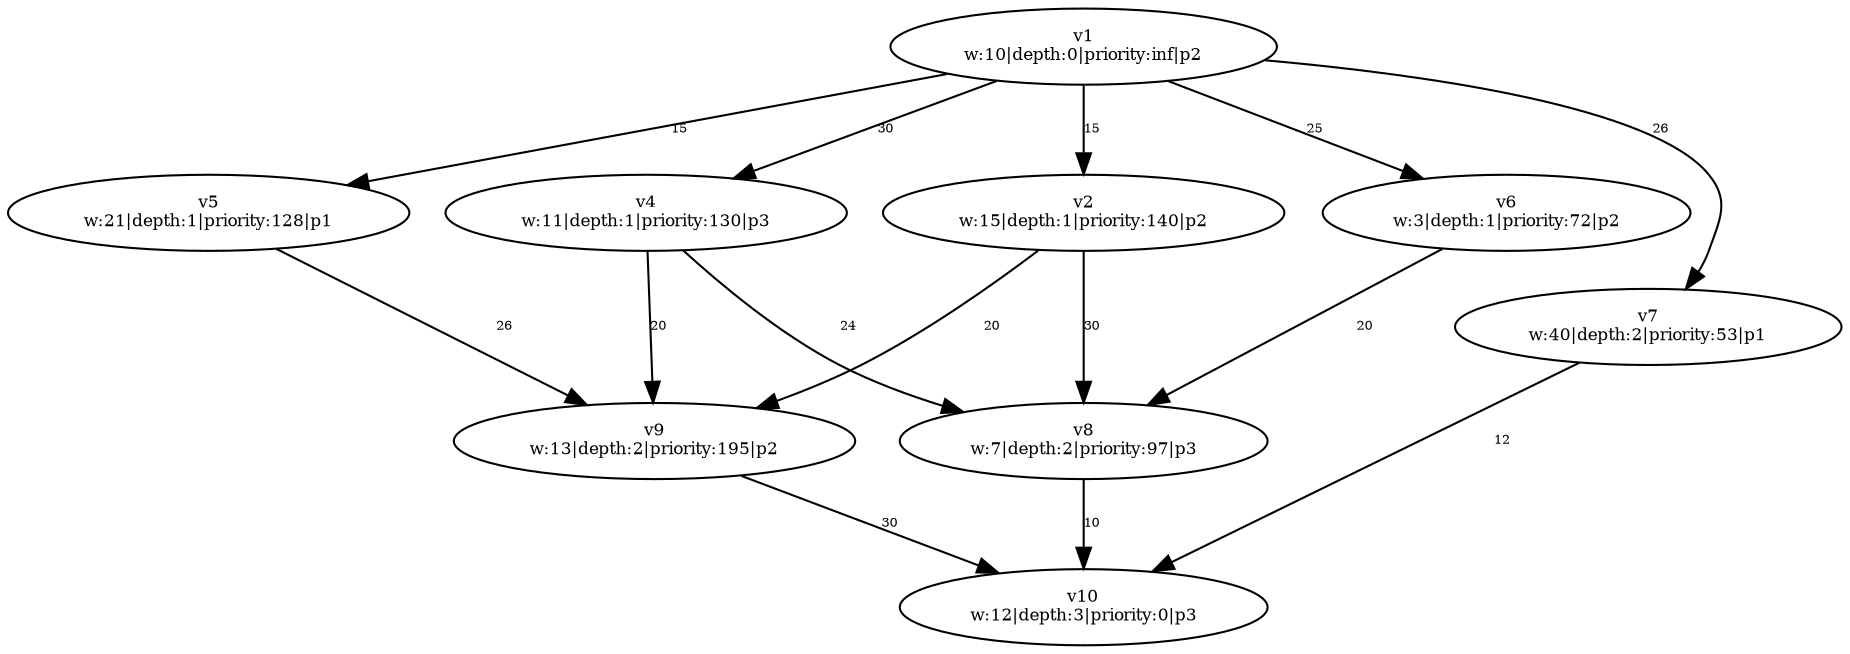 digraph {
	v1 [label="v1
w:10|depth:0|priority:inf|p2" fontsize=8.0]
	v2 [label="v2
w:15|depth:1|priority:140|p2" fontsize=8.0]
	v4 [label="v4
w:11|depth:1|priority:130|p3" fontsize=8.0]
	v5 [label="v5
w:21|depth:1|priority:128|p1" fontsize=8.0]
	v6 [label="v6
w:3|depth:1|priority:72|p2" fontsize=8.0]
	v9 [label="v9
w:13|depth:2|priority:195|p2" fontsize=8.0]
	v8 [label="v8
w:7|depth:2|priority:97|p3" fontsize=8.0]
	v7 [label="v7
w:40|depth:2|priority:53|p1" fontsize=8.0]
	v10 [label="v10
w:12|depth:3|priority:0|p3" fontsize=8.0]
	v1 -> v2 [label=15 constraint=true fontsize=6.0]
	v1 -> v4 [label=30 constraint=true fontsize=6.0]
	v1 -> v5 [label=15 constraint=true fontsize=6.0]
	v1 -> v6 [label=25 constraint=true fontsize=6.0]
	v2 -> v8 [label=30 constraint=true fontsize=6.0]
	v2 -> v9 [label=20 constraint=true fontsize=6.0]
	v4 -> v8 [label=24 constraint=true fontsize=6.0]
	v4 -> v9 [label=20 constraint=true fontsize=6.0]
	v5 -> v9 [label=26 constraint=true fontsize=6.0]
	v6 -> v8 [label=20 constraint=true fontsize=6.0]
	v7 -> v10 [label=12 constraint=true fontsize=6.0]
	v8 -> v10 [label=10 constraint=true fontsize=6.0]
	v9 -> v10 [label=30 constraint=true fontsize=6.0]
	v1 -> v7 [label=26 constraint=true fontsize=6.0]
}
